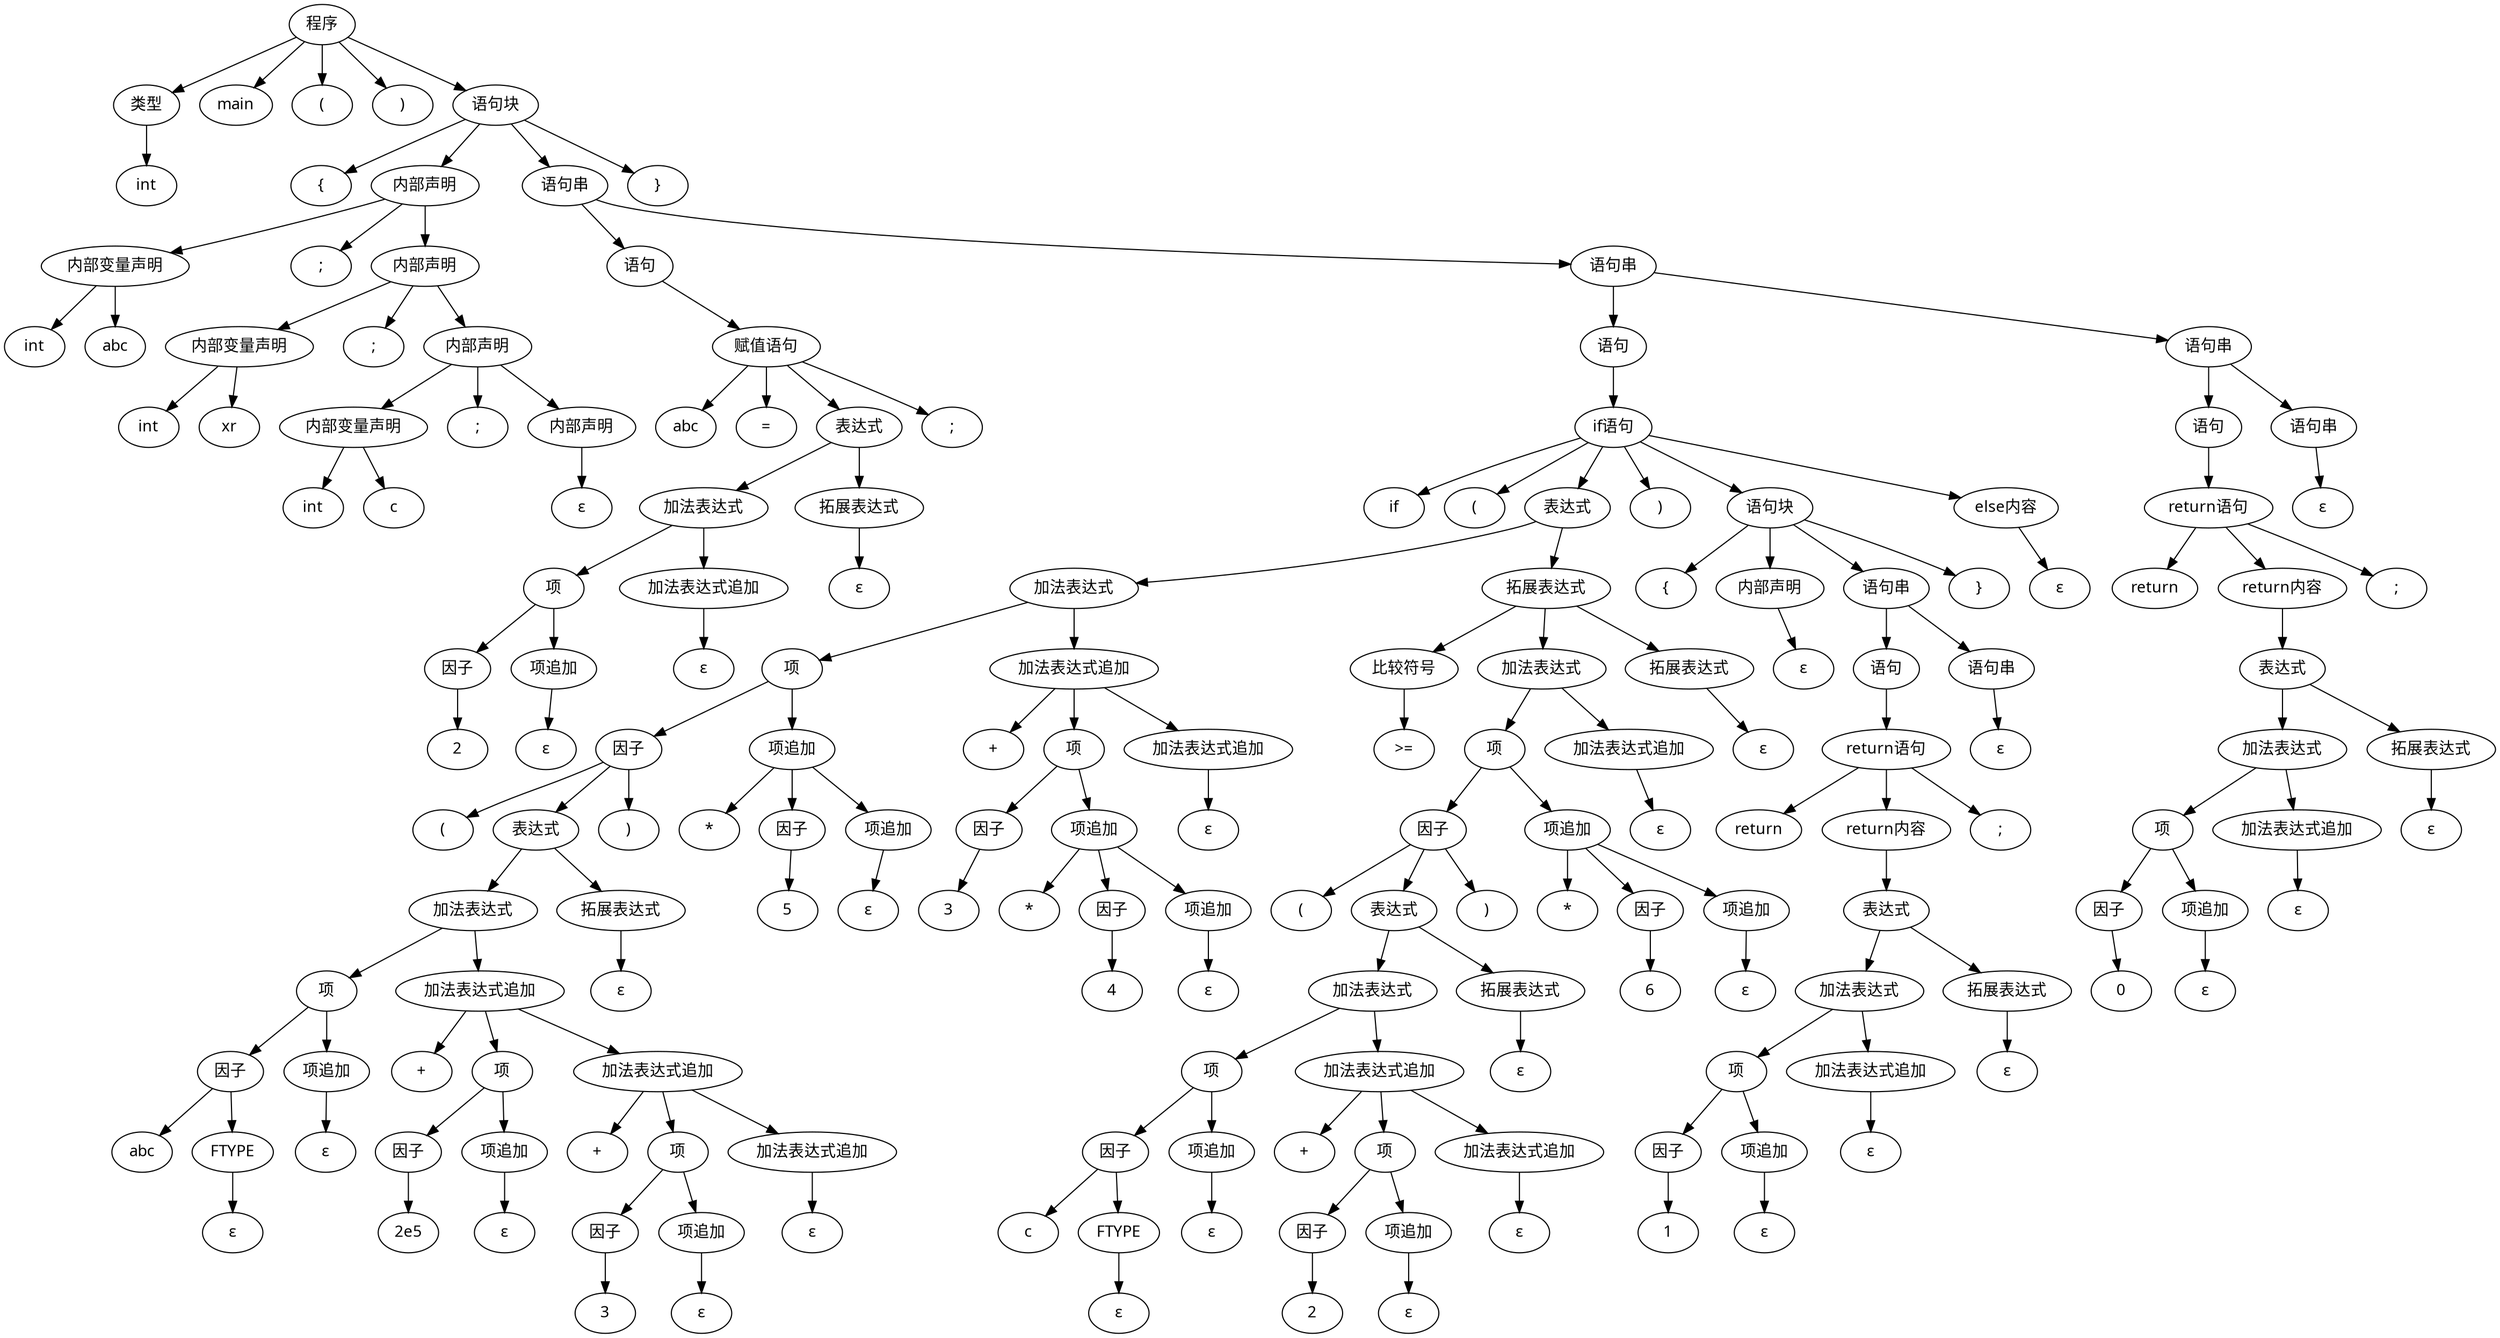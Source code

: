 // The Synatx Tree
digraph {
	node0 [label=int fontname="Microsoft YaHei"]
	node1 [label=<类型> fontname="Microsoft YaHei"]
	node1 -> node0
	node2 [label=main fontname="Microsoft YaHei"]
	node3 [label="(" fontname="Microsoft YaHei"]
	node4 [label=")" fontname="Microsoft YaHei"]
	node5 [label="{" fontname="Microsoft YaHei"]
	node6 [label=int fontname="Microsoft YaHei"]
	node7 [label=abc fontname="Microsoft YaHei"]
	node8 [label=<内部变量声明> fontname="Microsoft YaHei"]
	node8 -> node7
	node8 -> node6
	node9 [label=";" fontname="Microsoft YaHei"]
	node10 [label=int fontname="Microsoft YaHei"]
	node11 [label=xr fontname="Microsoft YaHei"]
	node12 [label=<内部变量声明> fontname="Microsoft YaHei"]
	node12 -> node11
	node12 -> node10
	node13 [label=";" fontname="Microsoft YaHei"]
	node14 [label=int fontname="Microsoft YaHei"]
	node15 [label=c fontname="Microsoft YaHei"]
	node16 [label=<内部变量声明> fontname="Microsoft YaHei"]
	node16 -> node15
	node16 -> node14
	node17 [label=";" fontname="Microsoft YaHei"]
	node18 [label="ε" fontname="Microsoft YaHei"]
	node19 [label=<内部声明> fontname="Microsoft YaHei"]
	node19 -> node18
	node20 [label=<内部声明> fontname="Microsoft YaHei"]
	node20 -> node19
	node20 -> node17
	node20 -> node16
	node21 [label=<内部声明> fontname="Microsoft YaHei"]
	node21 -> node20
	node21 -> node13
	node21 -> node12
	node22 [label=<内部声明> fontname="Microsoft YaHei"]
	node22 -> node21
	node22 -> node9
	node22 -> node8
	node23 [label=abc fontname="Microsoft YaHei"]
	node24 [label="=" fontname="Microsoft YaHei"]
	node25 [label=2 fontname="Microsoft YaHei"]
	node26 [label=<因子> fontname="Microsoft YaHei"]
	node26 -> node25
	node27 [label="ε" fontname="Microsoft YaHei"]
	node28 [label=<项追加> fontname="Microsoft YaHei"]
	node28 -> node27
	node29 [label=<项> fontname="Microsoft YaHei"]
	node29 -> node28
	node29 -> node26
	node30 [label="ε" fontname="Microsoft YaHei"]
	node31 [label=<加法表达式追加> fontname="Microsoft YaHei"]
	node31 -> node30
	node32 [label=<加法表达式> fontname="Microsoft YaHei"]
	node32 -> node31
	node32 -> node29
	node33 [label="ε" fontname="Microsoft YaHei"]
	node34 [label=<拓展表达式> fontname="Microsoft YaHei"]
	node34 -> node33
	node35 [label=<表达式> fontname="Microsoft YaHei"]
	node35 -> node34
	node35 -> node32
	node36 [label=";" fontname="Microsoft YaHei"]
	node37 [label=<赋值语句> fontname="Microsoft YaHei"]
	node37 -> node36
	node37 -> node35
	node37 -> node24
	node37 -> node23
	node38 [label=<语句> fontname="Microsoft YaHei"]
	node38 -> node37
	node39 [label=if fontname="Microsoft YaHei"]
	node40 [label="(" fontname="Microsoft YaHei"]
	node41 [label="(" fontname="Microsoft YaHei"]
	node42 [label=abc fontname="Microsoft YaHei"]
	node43 [label="ε" fontname="Microsoft YaHei"]
	node44 [label=<FTYPE> fontname="Microsoft YaHei"]
	node44 -> node43
	node45 [label=<因子> fontname="Microsoft YaHei"]
	node45 -> node44
	node45 -> node42
	node46 [label="ε" fontname="Microsoft YaHei"]
	node47 [label=<项追加> fontname="Microsoft YaHei"]
	node47 -> node46
	node48 [label=<项> fontname="Microsoft YaHei"]
	node48 -> node47
	node48 -> node45
	node49 [label="+" fontname="Microsoft YaHei"]
	node50 [label="2e5" fontname="Microsoft YaHei"]
	node51 [label=<因子> fontname="Microsoft YaHei"]
	node51 -> node50
	node52 [label="ε" fontname="Microsoft YaHei"]
	node53 [label=<项追加> fontname="Microsoft YaHei"]
	node53 -> node52
	node54 [label=<项> fontname="Microsoft YaHei"]
	node54 -> node53
	node54 -> node51
	node55 [label="+" fontname="Microsoft YaHei"]
	node56 [label=3 fontname="Microsoft YaHei"]
	node57 [label=<因子> fontname="Microsoft YaHei"]
	node57 -> node56
	node58 [label="ε" fontname="Microsoft YaHei"]
	node59 [label=<项追加> fontname="Microsoft YaHei"]
	node59 -> node58
	node60 [label=<项> fontname="Microsoft YaHei"]
	node60 -> node59
	node60 -> node57
	node61 [label="ε" fontname="Microsoft YaHei"]
	node62 [label=<加法表达式追加> fontname="Microsoft YaHei"]
	node62 -> node61
	node63 [label=<加法表达式追加> fontname="Microsoft YaHei"]
	node63 -> node62
	node63 -> node60
	node63 -> node55
	node64 [label=<加法表达式追加> fontname="Microsoft YaHei"]
	node64 -> node63
	node64 -> node54
	node64 -> node49
	node65 [label=<加法表达式> fontname="Microsoft YaHei"]
	node65 -> node64
	node65 -> node48
	node66 [label="ε" fontname="Microsoft YaHei"]
	node67 [label=<拓展表达式> fontname="Microsoft YaHei"]
	node67 -> node66
	node68 [label=<表达式> fontname="Microsoft YaHei"]
	node68 -> node67
	node68 -> node65
	node69 [label=")" fontname="Microsoft YaHei"]
	node70 [label=<因子> fontname="Microsoft YaHei"]
	node70 -> node69
	node70 -> node68
	node70 -> node41
	node71 [label="*" fontname="Microsoft YaHei"]
	node72 [label=5 fontname="Microsoft YaHei"]
	node73 [label=<因子> fontname="Microsoft YaHei"]
	node73 -> node72
	node74 [label="ε" fontname="Microsoft YaHei"]
	node75 [label=<项追加> fontname="Microsoft YaHei"]
	node75 -> node74
	node76 [label=<项追加> fontname="Microsoft YaHei"]
	node76 -> node75
	node76 -> node73
	node76 -> node71
	node77 [label=<项> fontname="Microsoft YaHei"]
	node77 -> node76
	node77 -> node70
	node78 [label="+" fontname="Microsoft YaHei"]
	node79 [label=3 fontname="Microsoft YaHei"]
	node80 [label=<因子> fontname="Microsoft YaHei"]
	node80 -> node79
	node81 [label="*" fontname="Microsoft YaHei"]
	node82 [label=4 fontname="Microsoft YaHei"]
	node83 [label=<因子> fontname="Microsoft YaHei"]
	node83 -> node82
	node84 [label="ε" fontname="Microsoft YaHei"]
	node85 [label=<项追加> fontname="Microsoft YaHei"]
	node85 -> node84
	node86 [label=<项追加> fontname="Microsoft YaHei"]
	node86 -> node85
	node86 -> node83
	node86 -> node81
	node87 [label=<项> fontname="Microsoft YaHei"]
	node87 -> node86
	node87 -> node80
	node88 [label="ε" fontname="Microsoft YaHei"]
	node89 [label=<加法表达式追加> fontname="Microsoft YaHei"]
	node89 -> node88
	node90 [label=<加法表达式追加> fontname="Microsoft YaHei"]
	node90 -> node89
	node90 -> node87
	node90 -> node78
	node91 [label=<加法表达式> fontname="Microsoft YaHei"]
	node91 -> node90
	node91 -> node77
	node92 [label=">=" fontname="Microsoft YaHei"]
	node93 [label=<比较符号> fontname="Microsoft YaHei"]
	node93 -> node92
	node94 [label="(" fontname="Microsoft YaHei"]
	node95 [label=c fontname="Microsoft YaHei"]
	node96 [label="ε" fontname="Microsoft YaHei"]
	node97 [label=<FTYPE> fontname="Microsoft YaHei"]
	node97 -> node96
	node98 [label=<因子> fontname="Microsoft YaHei"]
	node98 -> node97
	node98 -> node95
	node99 [label="ε" fontname="Microsoft YaHei"]
	node100 [label=<项追加> fontname="Microsoft YaHei"]
	node100 -> node99
	node101 [label=<项> fontname="Microsoft YaHei"]
	node101 -> node100
	node101 -> node98
	node102 [label="+" fontname="Microsoft YaHei"]
	node103 [label=2 fontname="Microsoft YaHei"]
	node104 [label=<因子> fontname="Microsoft YaHei"]
	node104 -> node103
	node105 [label="ε" fontname="Microsoft YaHei"]
	node106 [label=<项追加> fontname="Microsoft YaHei"]
	node106 -> node105
	node107 [label=<项> fontname="Microsoft YaHei"]
	node107 -> node106
	node107 -> node104
	node108 [label="ε" fontname="Microsoft YaHei"]
	node109 [label=<加法表达式追加> fontname="Microsoft YaHei"]
	node109 -> node108
	node110 [label=<加法表达式追加> fontname="Microsoft YaHei"]
	node110 -> node109
	node110 -> node107
	node110 -> node102
	node111 [label=<加法表达式> fontname="Microsoft YaHei"]
	node111 -> node110
	node111 -> node101
	node112 [label="ε" fontname="Microsoft YaHei"]
	node113 [label=<拓展表达式> fontname="Microsoft YaHei"]
	node113 -> node112
	node114 [label=<表达式> fontname="Microsoft YaHei"]
	node114 -> node113
	node114 -> node111
	node115 [label=")" fontname="Microsoft YaHei"]
	node116 [label=<因子> fontname="Microsoft YaHei"]
	node116 -> node115
	node116 -> node114
	node116 -> node94
	node117 [label="*" fontname="Microsoft YaHei"]
	node118 [label=6 fontname="Microsoft YaHei"]
	node119 [label=<因子> fontname="Microsoft YaHei"]
	node119 -> node118
	node120 [label="ε" fontname="Microsoft YaHei"]
	node121 [label=<项追加> fontname="Microsoft YaHei"]
	node121 -> node120
	node122 [label=<项追加> fontname="Microsoft YaHei"]
	node122 -> node121
	node122 -> node119
	node122 -> node117
	node123 [label=<项> fontname="Microsoft YaHei"]
	node123 -> node122
	node123 -> node116
	node124 [label="ε" fontname="Microsoft YaHei"]
	node125 [label=<加法表达式追加> fontname="Microsoft YaHei"]
	node125 -> node124
	node126 [label=<加法表达式> fontname="Microsoft YaHei"]
	node126 -> node125
	node126 -> node123
	node127 [label="ε" fontname="Microsoft YaHei"]
	node128 [label=<拓展表达式> fontname="Microsoft YaHei"]
	node128 -> node127
	node129 [label=<拓展表达式> fontname="Microsoft YaHei"]
	node129 -> node128
	node129 -> node126
	node129 -> node93
	node130 [label=<表达式> fontname="Microsoft YaHei"]
	node130 -> node129
	node130 -> node91
	node131 [label=")" fontname="Microsoft YaHei"]
	node132 [label="{" fontname="Microsoft YaHei"]
	node133 [label="ε" fontname="Microsoft YaHei"]
	node134 [label=<内部声明> fontname="Microsoft YaHei"]
	node134 -> node133
	node135 [label=return fontname="Microsoft YaHei"]
	node136 [label=1 fontname="Microsoft YaHei"]
	node137 [label=<因子> fontname="Microsoft YaHei"]
	node137 -> node136
	node138 [label="ε" fontname="Microsoft YaHei"]
	node139 [label=<项追加> fontname="Microsoft YaHei"]
	node139 -> node138
	node140 [label=<项> fontname="Microsoft YaHei"]
	node140 -> node139
	node140 -> node137
	node141 [label="ε" fontname="Microsoft YaHei"]
	node142 [label=<加法表达式追加> fontname="Microsoft YaHei"]
	node142 -> node141
	node143 [label=<加法表达式> fontname="Microsoft YaHei"]
	node143 -> node142
	node143 -> node140
	node144 [label="ε" fontname="Microsoft YaHei"]
	node145 [label=<拓展表达式> fontname="Microsoft YaHei"]
	node145 -> node144
	node146 [label=<表达式> fontname="Microsoft YaHei"]
	node146 -> node145
	node146 -> node143
	node147 [label=<return内容> fontname="Microsoft YaHei"]
	node147 -> node146
	node148 [label=";" fontname="Microsoft YaHei"]
	node149 [label=<return语句> fontname="Microsoft YaHei"]
	node149 -> node148
	node149 -> node147
	node149 -> node135
	node150 [label=<语句> fontname="Microsoft YaHei"]
	node150 -> node149
	node151 [label="ε" fontname="Microsoft YaHei"]
	node152 [label=<语句串> fontname="Microsoft YaHei"]
	node152 -> node151
	node153 [label=<语句串> fontname="Microsoft YaHei"]
	node153 -> node152
	node153 -> node150
	node154 [label="}" fontname="Microsoft YaHei"]
	node155 [label=<语句块> fontname="Microsoft YaHei"]
	node155 -> node154
	node155 -> node153
	node155 -> node134
	node155 -> node132
	node156 [label="ε" fontname="Microsoft YaHei"]
	node157 [label=<else内容> fontname="Microsoft YaHei"]
	node157 -> node156
	node158 [label=<if语句> fontname="Microsoft YaHei"]
	node158 -> node157
	node158 -> node155
	node158 -> node131
	node158 -> node130
	node158 -> node40
	node158 -> node39
	node159 [label=<语句> fontname="Microsoft YaHei"]
	node159 -> node158
	node160 [label=return fontname="Microsoft YaHei"]
	node161 [label=0 fontname="Microsoft YaHei"]
	node162 [label=<因子> fontname="Microsoft YaHei"]
	node162 -> node161
	node163 [label="ε" fontname="Microsoft YaHei"]
	node164 [label=<项追加> fontname="Microsoft YaHei"]
	node164 -> node163
	node165 [label=<项> fontname="Microsoft YaHei"]
	node165 -> node164
	node165 -> node162
	node166 [label="ε" fontname="Microsoft YaHei"]
	node167 [label=<加法表达式追加> fontname="Microsoft YaHei"]
	node167 -> node166
	node168 [label=<加法表达式> fontname="Microsoft YaHei"]
	node168 -> node167
	node168 -> node165
	node169 [label="ε" fontname="Microsoft YaHei"]
	node170 [label=<拓展表达式> fontname="Microsoft YaHei"]
	node170 -> node169
	node171 [label=<表达式> fontname="Microsoft YaHei"]
	node171 -> node170
	node171 -> node168
	node172 [label=<return内容> fontname="Microsoft YaHei"]
	node172 -> node171
	node173 [label=";" fontname="Microsoft YaHei"]
	node174 [label=<return语句> fontname="Microsoft YaHei"]
	node174 -> node173
	node174 -> node172
	node174 -> node160
	node175 [label=<语句> fontname="Microsoft YaHei"]
	node175 -> node174
	node176 [label="ε" fontname="Microsoft YaHei"]
	node177 [label=<语句串> fontname="Microsoft YaHei"]
	node177 -> node176
	node178 [label=<语句串> fontname="Microsoft YaHei"]
	node178 -> node177
	node178 -> node175
	node179 [label=<语句串> fontname="Microsoft YaHei"]
	node179 -> node178
	node179 -> node159
	node180 [label=<语句串> fontname="Microsoft YaHei"]
	node180 -> node179
	node180 -> node38
	node181 [label="}" fontname="Microsoft YaHei"]
	node182 [label=<语句块> fontname="Microsoft YaHei"]
	node182 -> node181
	node182 -> node180
	node182 -> node22
	node182 -> node5
	node183 [label=<程序> fontname="Microsoft YaHei"]
	node183 -> node182
	node183 -> node4
	node183 -> node3
	node183 -> node2
	node183 -> node1
}
